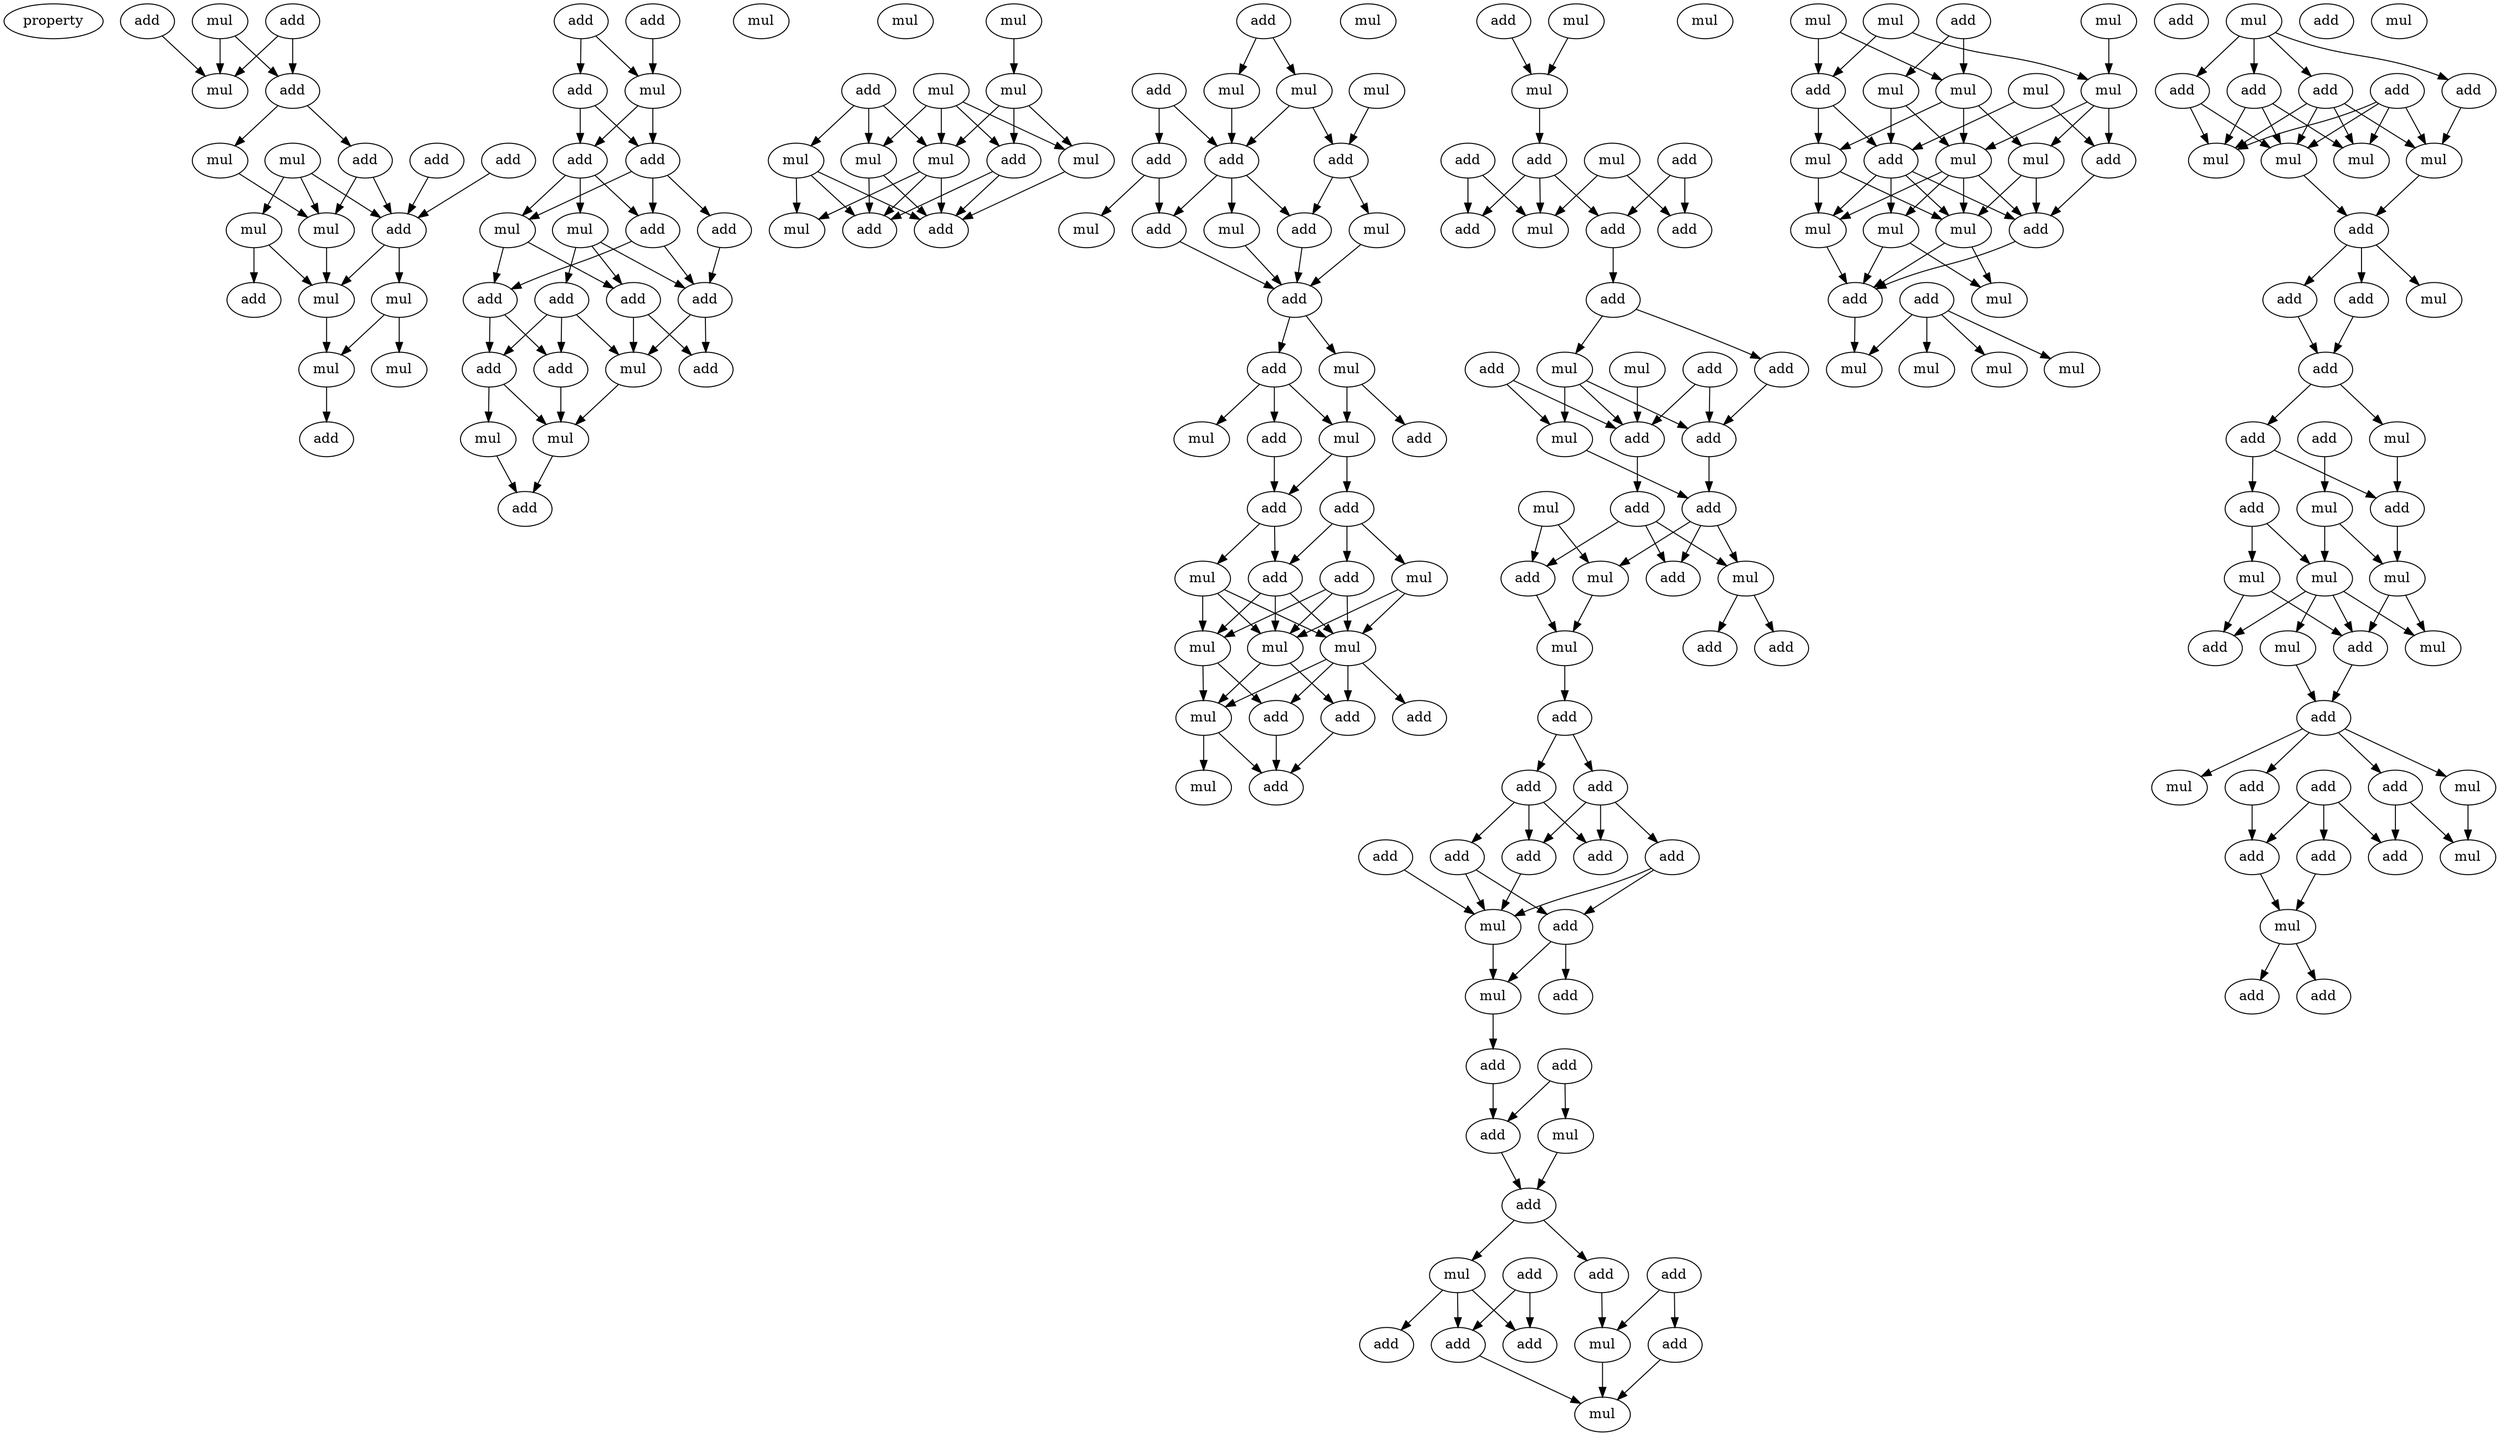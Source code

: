 digraph {
    node [fontcolor=black]
    property [mul=2,lf=1.3]
    0 [ label = add ];
    1 [ label = add ];
    2 [ label = mul ];
    3 [ label = mul ];
    4 [ label = add ];
    5 [ label = add ];
    6 [ label = add ];
    7 [ label = add ];
    8 [ label = mul ];
    9 [ label = mul ];
    10 [ label = mul ];
    11 [ label = mul ];
    12 [ label = add ];
    13 [ label = mul ];
    14 [ label = add ];
    15 [ label = mul ];
    16 [ label = mul ];
    17 [ label = mul ];
    18 [ label = add ];
    19 [ label = add ];
    20 [ label = add ];
    21 [ label = add ];
    22 [ label = mul ];
    23 [ label = add ];
    24 [ label = add ];
    25 [ label = mul ];
    26 [ label = add ];
    27 [ label = mul ];
    28 [ label = add ];
    29 [ label = add ];
    30 [ label = add ];
    31 [ label = add ];
    32 [ label = add ];
    33 [ label = add ];
    34 [ label = mul ];
    35 [ label = mul ];
    36 [ label = add ];
    37 [ label = add ];
    38 [ label = mul ];
    39 [ label = mul ];
    40 [ label = add ];
    41 [ label = mul ];
    42 [ label = mul ];
    43 [ label = add ];
    44 [ label = mul ];
    45 [ label = mul ];
    46 [ label = mul ];
    47 [ label = mul ];
    48 [ label = mul ];
    49 [ label = add ];
    50 [ label = mul ];
    51 [ label = add ];
    52 [ label = add ];
    53 [ label = mul ];
    54 [ label = add ];
    55 [ label = add ];
    56 [ label = mul ];
    57 [ label = mul ];
    58 [ label = mul ];
    59 [ label = mul ];
    60 [ label = add ];
    61 [ label = add ];
    62 [ label = add ];
    63 [ label = add ];
    64 [ label = mul ];
    65 [ label = mul ];
    66 [ label = add ];
    67 [ label = mul ];
    68 [ label = add ];
    69 [ label = add ];
    70 [ label = mul ];
    71 [ label = add ];
    72 [ label = mul ];
    73 [ label = add ];
    74 [ label = mul ];
    75 [ label = add ];
    76 [ label = add ];
    77 [ label = mul ];
    78 [ label = add ];
    79 [ label = add ];
    80 [ label = mul ];
    81 [ label = mul ];
    82 [ label = mul ];
    83 [ label = mul ];
    84 [ label = add ];
    85 [ label = mul ];
    86 [ label = add ];
    87 [ label = add ];
    88 [ label = add ];
    89 [ label = mul ];
    90 [ label = add ];
    91 [ label = mul ];
    92 [ label = mul ];
    93 [ label = add ];
    94 [ label = add ];
    95 [ label = add ];
    96 [ label = mul ];
    97 [ label = mul ];
    98 [ label = add ];
    99 [ label = add ];
    100 [ label = add ];
    101 [ label = add ];
    102 [ label = add ];
    103 [ label = add ];
    104 [ label = add ];
    105 [ label = mul ];
    106 [ label = mul ];
    107 [ label = add ];
    108 [ label = mul ];
    109 [ label = add ];
    110 [ label = add ];
    111 [ label = add ];
    112 [ label = mul ];
    113 [ label = mul ];
    114 [ label = add ];
    115 [ label = mul ];
    116 [ label = add ];
    117 [ label = mul ];
    118 [ label = add ];
    119 [ label = add ];
    120 [ label = add ];
    121 [ label = add ];
    122 [ label = add ];
    123 [ label = add ];
    124 [ label = add ];
    125 [ label = add ];
    126 [ label = add ];
    127 [ label = add ];
    128 [ label = mul ];
    129 [ label = add ];
    130 [ label = mul ];
    131 [ label = add ];
    132 [ label = add ];
    133 [ label = add ];
    134 [ label = mul ];
    135 [ label = add ];
    136 [ label = add ];
    137 [ label = mul ];
    138 [ label = add ];
    139 [ label = add ];
    140 [ label = add ];
    141 [ label = add ];
    142 [ label = add ];
    143 [ label = add ];
    144 [ label = add ];
    145 [ label = mul ];
    146 [ label = mul ];
    147 [ label = mul ];
    148 [ label = mul ];
    149 [ label = mul ];
    150 [ label = add ];
    151 [ label = mul ];
    152 [ label = mul ];
    153 [ label = mul ];
    154 [ label = add ];
    155 [ label = mul ];
    156 [ label = mul ];
    157 [ label = add ];
    158 [ label = mul ];
    159 [ label = add ];
    160 [ label = mul ];
    161 [ label = mul ];
    162 [ label = mul ];
    163 [ label = mul ];
    164 [ label = add ];
    165 [ label = mul ];
    166 [ label = add ];
    167 [ label = add ];
    168 [ label = mul ];
    169 [ label = mul ];
    170 [ label = mul ];
    171 [ label = add ];
    172 [ label = mul ];
    173 [ label = mul ];
    174 [ label = mul ];
    175 [ label = add ];
    176 [ label = add ];
    177 [ label = add ];
    178 [ label = add ];
    179 [ label = add ];
    180 [ label = mul ];
    181 [ label = mul ];
    182 [ label = mul ];
    183 [ label = mul ];
    184 [ label = add ];
    185 [ label = add ];
    186 [ label = mul ];
    187 [ label = add ];
    188 [ label = add ];
    189 [ label = mul ];
    190 [ label = add ];
    191 [ label = add ];
    192 [ label = add ];
    193 [ label = mul ];
    194 [ label = add ];
    195 [ label = mul ];
    196 [ label = mul ];
    197 [ label = mul ];
    198 [ label = mul ];
    199 [ label = add ];
    200 [ label = mul ];
    201 [ label = add ];
    202 [ label = add ];
    203 [ label = add ];
    204 [ label = mul ];
    205 [ label = add ];
    206 [ label = add ];
    207 [ label = mul ];
    208 [ label = add ];
    209 [ label = add ];
    210 [ label = mul ];
    211 [ label = add ];
    212 [ label = mul ];
    213 [ label = add ];
    214 [ label = add ];
    215 [ label = add ];
    216 [ label = mul ];
    0 -> 3 [ name = 0 ];
    1 -> 3 [ name = 1 ];
    1 -> 4 [ name = 2 ];
    2 -> 3 [ name = 3 ];
    2 -> 4 [ name = 4 ];
    4 -> 5 [ name = 5 ];
    4 -> 8 [ name = 6 ];
    5 -> 11 [ name = 7 ];
    5 -> 12 [ name = 8 ];
    6 -> 12 [ name = 9 ];
    7 -> 12 [ name = 10 ];
    8 -> 11 [ name = 11 ];
    9 -> 10 [ name = 12 ];
    9 -> 11 [ name = 13 ];
    9 -> 12 [ name = 14 ];
    10 -> 13 [ name = 15 ];
    10 -> 14 [ name = 16 ];
    11 -> 13 [ name = 17 ];
    12 -> 13 [ name = 18 ];
    12 -> 15 [ name = 19 ];
    13 -> 16 [ name = 20 ];
    15 -> 16 [ name = 21 ];
    15 -> 17 [ name = 22 ];
    16 -> 20 [ name = 23 ];
    18 -> 22 [ name = 24 ];
    19 -> 21 [ name = 25 ];
    19 -> 22 [ name = 26 ];
    21 -> 23 [ name = 27 ];
    21 -> 24 [ name = 28 ];
    22 -> 23 [ name = 29 ];
    22 -> 24 [ name = 30 ];
    23 -> 25 [ name = 31 ];
    23 -> 26 [ name = 32 ];
    23 -> 27 [ name = 33 ];
    24 -> 26 [ name = 34 ];
    24 -> 27 [ name = 35 ];
    24 -> 28 [ name = 36 ];
    25 -> 29 [ name = 37 ];
    25 -> 30 [ name = 38 ];
    25 -> 31 [ name = 39 ];
    26 -> 29 [ name = 40 ];
    26 -> 32 [ name = 41 ];
    27 -> 31 [ name = 42 ];
    27 -> 32 [ name = 43 ];
    28 -> 29 [ name = 44 ];
    29 -> 34 [ name = 45 ];
    29 -> 36 [ name = 46 ];
    30 -> 33 [ name = 47 ];
    30 -> 34 [ name = 48 ];
    30 -> 37 [ name = 49 ];
    31 -> 34 [ name = 50 ];
    31 -> 36 [ name = 51 ];
    32 -> 33 [ name = 52 ];
    32 -> 37 [ name = 53 ];
    33 -> 38 [ name = 54 ];
    33 -> 39 [ name = 55 ];
    34 -> 38 [ name = 56 ];
    37 -> 38 [ name = 57 ];
    38 -> 40 [ name = 58 ];
    39 -> 40 [ name = 59 ];
    42 -> 44 [ name = 60 ];
    43 -> 46 [ name = 61 ];
    43 -> 47 [ name = 62 ];
    43 -> 48 [ name = 63 ];
    44 -> 46 [ name = 64 ];
    44 -> 49 [ name = 65 ];
    44 -> 50 [ name = 66 ];
    45 -> 46 [ name = 67 ];
    45 -> 48 [ name = 68 ];
    45 -> 49 [ name = 69 ];
    45 -> 50 [ name = 70 ];
    46 -> 51 [ name = 71 ];
    46 -> 52 [ name = 72 ];
    46 -> 53 [ name = 73 ];
    47 -> 51 [ name = 74 ];
    47 -> 52 [ name = 75 ];
    47 -> 53 [ name = 76 ];
    48 -> 51 [ name = 77 ];
    48 -> 52 [ name = 78 ];
    49 -> 51 [ name = 79 ];
    49 -> 52 [ name = 80 ];
    50 -> 52 [ name = 81 ];
    54 -> 57 [ name = 82 ];
    54 -> 59 [ name = 83 ];
    55 -> 61 [ name = 84 ];
    55 -> 62 [ name = 85 ];
    57 -> 60 [ name = 86 ];
    57 -> 61 [ name = 87 ];
    58 -> 60 [ name = 88 ];
    59 -> 61 [ name = 89 ];
    60 -> 65 [ name = 90 ];
    60 -> 66 [ name = 91 ];
    61 -> 63 [ name = 92 ];
    61 -> 64 [ name = 93 ];
    61 -> 66 [ name = 94 ];
    62 -> 63 [ name = 95 ];
    62 -> 67 [ name = 96 ];
    63 -> 68 [ name = 97 ];
    64 -> 68 [ name = 98 ];
    65 -> 68 [ name = 99 ];
    66 -> 68 [ name = 100 ];
    68 -> 69 [ name = 101 ];
    68 -> 70 [ name = 102 ];
    69 -> 71 [ name = 103 ];
    69 -> 72 [ name = 104 ];
    69 -> 74 [ name = 105 ];
    70 -> 73 [ name = 106 ];
    70 -> 74 [ name = 107 ];
    71 -> 75 [ name = 108 ];
    74 -> 75 [ name = 109 ];
    74 -> 76 [ name = 110 ];
    75 -> 77 [ name = 111 ];
    75 -> 79 [ name = 112 ];
    76 -> 78 [ name = 113 ];
    76 -> 79 [ name = 114 ];
    76 -> 80 [ name = 115 ];
    77 -> 81 [ name = 116 ];
    77 -> 82 [ name = 117 ];
    77 -> 83 [ name = 118 ];
    78 -> 81 [ name = 119 ];
    78 -> 82 [ name = 120 ];
    78 -> 83 [ name = 121 ];
    79 -> 81 [ name = 122 ];
    79 -> 82 [ name = 123 ];
    79 -> 83 [ name = 124 ];
    80 -> 81 [ name = 125 ];
    80 -> 83 [ name = 126 ];
    81 -> 84 [ name = 127 ];
    81 -> 85 [ name = 128 ];
    81 -> 86 [ name = 129 ];
    81 -> 87 [ name = 130 ];
    82 -> 85 [ name = 131 ];
    82 -> 86 [ name = 132 ];
    83 -> 84 [ name = 133 ];
    83 -> 85 [ name = 134 ];
    84 -> 88 [ name = 135 ];
    85 -> 88 [ name = 136 ];
    85 -> 89 [ name = 137 ];
    86 -> 88 [ name = 138 ];
    90 -> 92 [ name = 139 ];
    91 -> 92 [ name = 140 ];
    92 -> 95 [ name = 141 ];
    93 -> 97 [ name = 142 ];
    93 -> 100 [ name = 143 ];
    94 -> 98 [ name = 144 ];
    94 -> 99 [ name = 145 ];
    95 -> 97 [ name = 146 ];
    95 -> 99 [ name = 147 ];
    95 -> 100 [ name = 148 ];
    96 -> 97 [ name = 149 ];
    96 -> 98 [ name = 150 ];
    99 -> 101 [ name = 151 ];
    101 -> 103 [ name = 152 ];
    101 -> 106 [ name = 153 ];
    102 -> 107 [ name = 154 ];
    102 -> 109 [ name = 155 ];
    103 -> 109 [ name = 156 ];
    104 -> 107 [ name = 157 ];
    104 -> 108 [ name = 158 ];
    105 -> 107 [ name = 159 ];
    106 -> 107 [ name = 160 ];
    106 -> 108 [ name = 161 ];
    106 -> 109 [ name = 162 ];
    107 -> 110 [ name = 163 ];
    108 -> 111 [ name = 164 ];
    109 -> 111 [ name = 165 ];
    110 -> 114 [ name = 166 ];
    110 -> 115 [ name = 167 ];
    110 -> 116 [ name = 168 ];
    111 -> 113 [ name = 169 ];
    111 -> 114 [ name = 170 ];
    111 -> 115 [ name = 171 ];
    112 -> 113 [ name = 172 ];
    112 -> 116 [ name = 173 ];
    113 -> 117 [ name = 174 ];
    115 -> 118 [ name = 175 ];
    115 -> 119 [ name = 176 ];
    116 -> 117 [ name = 177 ];
    117 -> 120 [ name = 178 ];
    120 -> 121 [ name = 179 ];
    120 -> 122 [ name = 180 ];
    121 -> 124 [ name = 181 ];
    121 -> 125 [ name = 182 ];
    121 -> 127 [ name = 183 ];
    122 -> 124 [ name = 184 ];
    122 -> 126 [ name = 185 ];
    122 -> 127 [ name = 186 ];
    123 -> 128 [ name = 187 ];
    125 -> 128 [ name = 188 ];
    125 -> 129 [ name = 189 ];
    126 -> 128 [ name = 190 ];
    126 -> 129 [ name = 191 ];
    127 -> 128 [ name = 192 ];
    128 -> 130 [ name = 193 ];
    129 -> 130 [ name = 194 ];
    129 -> 131 [ name = 195 ];
    130 -> 133 [ name = 196 ];
    132 -> 134 [ name = 197 ];
    132 -> 135 [ name = 198 ];
    133 -> 135 [ name = 199 ];
    134 -> 136 [ name = 200 ];
    135 -> 136 [ name = 201 ];
    136 -> 137 [ name = 202 ];
    136 -> 140 [ name = 203 ];
    137 -> 141 [ name = 204 ];
    137 -> 142 [ name = 205 ];
    137 -> 144 [ name = 206 ];
    138 -> 141 [ name = 207 ];
    138 -> 144 [ name = 208 ];
    139 -> 143 [ name = 209 ];
    139 -> 145 [ name = 210 ];
    140 -> 145 [ name = 211 ];
    143 -> 146 [ name = 212 ];
    144 -> 146 [ name = 213 ];
    145 -> 146 [ name = 214 ];
    148 -> 152 [ name = 215 ];
    149 -> 154 [ name = 216 ];
    149 -> 156 [ name = 217 ];
    150 -> 155 [ name = 218 ];
    150 -> 156 [ name = 219 ];
    151 -> 152 [ name = 220 ];
    151 -> 154 [ name = 221 ];
    152 -> 157 [ name = 222 ];
    152 -> 158 [ name = 223 ];
    152 -> 161 [ name = 224 ];
    153 -> 157 [ name = 225 ];
    153 -> 159 [ name = 226 ];
    154 -> 159 [ name = 227 ];
    154 -> 160 [ name = 228 ];
    155 -> 159 [ name = 229 ];
    155 -> 161 [ name = 230 ];
    156 -> 158 [ name = 231 ];
    156 -> 160 [ name = 232 ];
    156 -> 161 [ name = 233 ];
    157 -> 164 [ name = 234 ];
    158 -> 163 [ name = 235 ];
    158 -> 164 [ name = 236 ];
    159 -> 162 [ name = 237 ];
    159 -> 163 [ name = 238 ];
    159 -> 164 [ name = 239 ];
    159 -> 165 [ name = 240 ];
    160 -> 163 [ name = 241 ];
    160 -> 165 [ name = 242 ];
    161 -> 162 [ name = 243 ];
    161 -> 163 [ name = 244 ];
    161 -> 164 [ name = 245 ];
    161 -> 165 [ name = 246 ];
    162 -> 167 [ name = 247 ];
    162 -> 168 [ name = 248 ];
    163 -> 167 [ name = 249 ];
    163 -> 168 [ name = 250 ];
    164 -> 167 [ name = 251 ];
    165 -> 167 [ name = 252 ];
    166 -> 169 [ name = 253 ];
    166 -> 170 [ name = 254 ];
    166 -> 172 [ name = 255 ];
    166 -> 173 [ name = 256 ];
    167 -> 173 [ name = 257 ];
    174 -> 175 [ name = 258 ];
    174 -> 176 [ name = 259 ];
    174 -> 177 [ name = 260 ];
    174 -> 178 [ name = 261 ];
    175 -> 181 [ name = 262 ];
    175 -> 182 [ name = 263 ];
    175 -> 183 [ name = 264 ];
    176 -> 182 [ name = 265 ];
    176 -> 183 [ name = 266 ];
    177 -> 180 [ name = 267 ];
    177 -> 181 [ name = 268 ];
    177 -> 182 [ name = 269 ];
    177 -> 183 [ name = 270 ];
    178 -> 180 [ name = 271 ];
    179 -> 180 [ name = 272 ];
    179 -> 181 [ name = 273 ];
    179 -> 182 [ name = 274 ];
    179 -> 183 [ name = 275 ];
    180 -> 184 [ name = 276 ];
    183 -> 184 [ name = 277 ];
    184 -> 185 [ name = 278 ];
    184 -> 186 [ name = 279 ];
    184 -> 187 [ name = 280 ];
    185 -> 188 [ name = 281 ];
    187 -> 188 [ name = 282 ];
    188 -> 189 [ name = 283 ];
    188 -> 190 [ name = 284 ];
    189 -> 194 [ name = 285 ];
    190 -> 192 [ name = 286 ];
    190 -> 194 [ name = 287 ];
    191 -> 193 [ name = 288 ];
    192 -> 196 [ name = 289 ];
    192 -> 197 [ name = 290 ];
    193 -> 195 [ name = 291 ];
    193 -> 196 [ name = 292 ];
    194 -> 195 [ name = 293 ];
    195 -> 198 [ name = 294 ];
    195 -> 199 [ name = 295 ];
    196 -> 198 [ name = 296 ];
    196 -> 199 [ name = 297 ];
    196 -> 200 [ name = 298 ];
    196 -> 201 [ name = 299 ];
    197 -> 199 [ name = 300 ];
    197 -> 201 [ name = 301 ];
    199 -> 202 [ name = 302 ];
    200 -> 202 [ name = 303 ];
    202 -> 203 [ name = 304 ];
    202 -> 204 [ name = 305 ];
    202 -> 205 [ name = 306 ];
    202 -> 207 [ name = 307 ];
    203 -> 208 [ name = 308 ];
    205 -> 209 [ name = 309 ];
    205 -> 210 [ name = 310 ];
    206 -> 208 [ name = 311 ];
    206 -> 209 [ name = 312 ];
    206 -> 211 [ name = 313 ];
    207 -> 210 [ name = 314 ];
    208 -> 212 [ name = 315 ];
    211 -> 212 [ name = 316 ];
    212 -> 213 [ name = 317 ];
    212 -> 215 [ name = 318 ];
}
